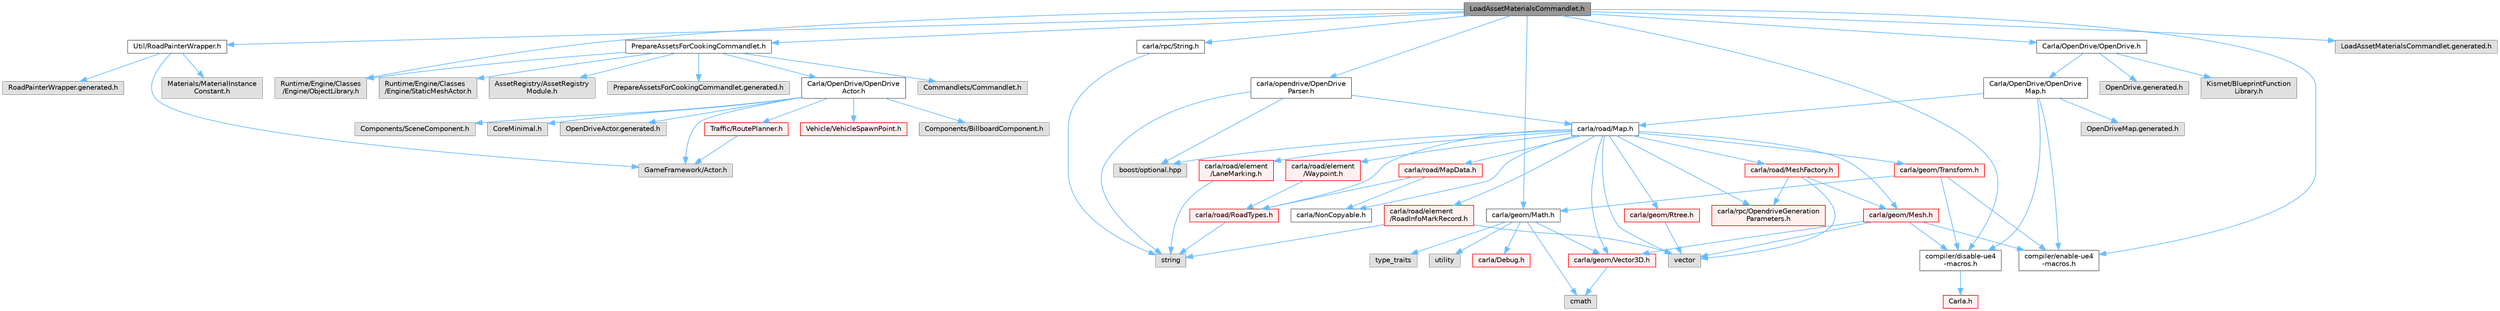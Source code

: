 digraph "LoadAssetMaterialsCommandlet.h"
{
 // INTERACTIVE_SVG=YES
 // LATEX_PDF_SIZE
  bgcolor="transparent";
  edge [fontname=Helvetica,fontsize=10,labelfontname=Helvetica,labelfontsize=10];
  node [fontname=Helvetica,fontsize=10,shape=box,height=0.2,width=0.4];
  Node1 [id="Node000001",label="LoadAssetMaterialsCommandlet.h",height=0.2,width=0.4,color="gray40", fillcolor="grey60", style="filled", fontcolor="black",tooltip=" "];
  Node1 -> Node2 [id="edge1_Node000001_Node000002",color="steelblue1",style="solid",tooltip=" "];
  Node2 [id="Node000002",label="PrepareAssetsForCookingCommandlet.h",height=0.2,width=0.4,color="grey40", fillcolor="white", style="filled",URL="$dd/d0c/PrepareAssetsForCookingCommandlet_8h.html",tooltip=" "];
  Node2 -> Node3 [id="edge2_Node000002_Node000003",color="steelblue1",style="solid",tooltip=" "];
  Node3 [id="Node000003",label="Carla/OpenDrive/OpenDrive\lActor.h",height=0.2,width=0.4,color="grey40", fillcolor="white", style="filled",URL="$df/d3a/OpenDriveActor_8h.html",tooltip=" "];
  Node3 -> Node4 [id="edge3_Node000003_Node000004",color="steelblue1",style="solid",tooltip=" "];
  Node4 [id="Node000004",label="GameFramework/Actor.h",height=0.2,width=0.4,color="grey60", fillcolor="#E0E0E0", style="filled",tooltip=" "];
  Node3 -> Node5 [id="edge4_Node000003_Node000005",color="steelblue1",style="solid",tooltip=" "];
  Node5 [id="Node000005",label="Traffic/RoutePlanner.h",height=0.2,width=0.4,color="red", fillcolor="#FFF0F0", style="filled",URL="$d3/d24/RoutePlanner_8h.html",tooltip=" "];
  Node5 -> Node4 [id="edge5_Node000005_Node000004",color="steelblue1",style="solid",tooltip=" "];
  Node3 -> Node9 [id="edge6_Node000003_Node000009",color="steelblue1",style="solid",tooltip=" "];
  Node9 [id="Node000009",label="Vehicle/VehicleSpawnPoint.h",height=0.2,width=0.4,color="red", fillcolor="#FFF0F0", style="filled",URL="$d9/d67/VehicleSpawnPoint_8h.html",tooltip=" "];
  Node3 -> Node12 [id="edge7_Node000003_Node000012",color="steelblue1",style="solid",tooltip=" "];
  Node12 [id="Node000012",label="Components/BillboardComponent.h",height=0.2,width=0.4,color="grey60", fillcolor="#E0E0E0", style="filled",tooltip=" "];
  Node3 -> Node13 [id="edge8_Node000003_Node000013",color="steelblue1",style="solid",tooltip=" "];
  Node13 [id="Node000013",label="Components/SceneComponent.h",height=0.2,width=0.4,color="grey60", fillcolor="#E0E0E0", style="filled",tooltip=" "];
  Node3 -> Node14 [id="edge9_Node000003_Node000014",color="steelblue1",style="solid",tooltip=" "];
  Node14 [id="Node000014",label="CoreMinimal.h",height=0.2,width=0.4,color="grey60", fillcolor="#E0E0E0", style="filled",tooltip=" "];
  Node3 -> Node15 [id="edge10_Node000003_Node000015",color="steelblue1",style="solid",tooltip=" "];
  Node15 [id="Node000015",label="OpenDriveActor.generated.h",height=0.2,width=0.4,color="grey60", fillcolor="#E0E0E0", style="filled",tooltip=" "];
  Node2 -> Node16 [id="edge11_Node000002_Node000016",color="steelblue1",style="solid",tooltip=" "];
  Node16 [id="Node000016",label="Commandlets/Commandlet.h",height=0.2,width=0.4,color="grey60", fillcolor="#E0E0E0", style="filled",tooltip=" "];
  Node2 -> Node17 [id="edge12_Node000002_Node000017",color="steelblue1",style="solid",tooltip=" "];
  Node17 [id="Node000017",label="Runtime/Engine/Classes\l/Engine/ObjectLibrary.h",height=0.2,width=0.4,color="grey60", fillcolor="#E0E0E0", style="filled",tooltip=" "];
  Node2 -> Node18 [id="edge13_Node000002_Node000018",color="steelblue1",style="solid",tooltip=" "];
  Node18 [id="Node000018",label="Runtime/Engine/Classes\l/Engine/StaticMeshActor.h",height=0.2,width=0.4,color="grey60", fillcolor="#E0E0E0", style="filled",tooltip=" "];
  Node2 -> Node19 [id="edge14_Node000002_Node000019",color="steelblue1",style="solid",tooltip=" "];
  Node19 [id="Node000019",label="AssetRegistry/AssetRegistry\lModule.h",height=0.2,width=0.4,color="grey60", fillcolor="#E0E0E0", style="filled",tooltip=" "];
  Node2 -> Node20 [id="edge15_Node000002_Node000020",color="steelblue1",style="solid",tooltip=" "];
  Node20 [id="Node000020",label="PrepareAssetsForCookingCommandlet.generated.h",height=0.2,width=0.4,color="grey60", fillcolor="#E0E0E0", style="filled",tooltip=" "];
  Node1 -> Node21 [id="edge16_Node000001_Node000021",color="steelblue1",style="solid",tooltip=" "];
  Node21 [id="Node000021",label="Util/RoadPainterWrapper.h",height=0.2,width=0.4,color="grey40", fillcolor="white", style="filled",URL="$d7/d10/RoadPainterWrapper_8h.html",tooltip=" "];
  Node21 -> Node4 [id="edge17_Node000021_Node000004",color="steelblue1",style="solid",tooltip=" "];
  Node21 -> Node22 [id="edge18_Node000021_Node000022",color="steelblue1",style="solid",tooltip=" "];
  Node22 [id="Node000022",label="Materials/MaterialInstance\lConstant.h",height=0.2,width=0.4,color="grey60", fillcolor="#E0E0E0", style="filled",tooltip=" "];
  Node21 -> Node23 [id="edge19_Node000021_Node000023",color="steelblue1",style="solid",tooltip=" "];
  Node23 [id="Node000023",label="RoadPainterWrapper.generated.h",height=0.2,width=0.4,color="grey60", fillcolor="#E0E0E0", style="filled",tooltip=" "];
  Node1 -> Node17 [id="edge20_Node000001_Node000017",color="steelblue1",style="solid",tooltip=" "];
  Node1 -> Node24 [id="edge21_Node000001_Node000024",color="steelblue1",style="solid",tooltip=" "];
  Node24 [id="Node000024",label="Carla/OpenDrive/OpenDrive.h",height=0.2,width=0.4,color="grey40", fillcolor="white", style="filled",URL="$d1/d9b/Unreal_2CarlaUE4_2Plugins_2Carla_2Source_2Carla_2OpenDrive_2OpenDrive_8h.html",tooltip=" "];
  Node24 -> Node25 [id="edge22_Node000024_Node000025",color="steelblue1",style="solid",tooltip=" "];
  Node25 [id="Node000025",label="Carla/OpenDrive/OpenDrive\lMap.h",height=0.2,width=0.4,color="grey40", fillcolor="white", style="filled",URL="$d6/d95/OpenDriveMap_8h.html",tooltip=" "];
  Node25 -> Node26 [id="edge23_Node000025_Node000026",color="steelblue1",style="solid",tooltip=" "];
  Node26 [id="Node000026",label="compiler/disable-ue4\l-macros.h",height=0.2,width=0.4,color="grey40", fillcolor="white", style="filled",URL="$d2/d02/disable-ue4-macros_8h.html",tooltip=" "];
  Node26 -> Node27 [id="edge24_Node000026_Node000027",color="steelblue1",style="solid",tooltip=" "];
  Node27 [id="Node000027",label="Carla.h",height=0.2,width=0.4,color="red", fillcolor="#FFF0F0", style="filled",URL="$d7/d7d/Carla_8h.html",tooltip=" "];
  Node25 -> Node31 [id="edge25_Node000025_Node000031",color="steelblue1",style="solid",tooltip=" "];
  Node31 [id="Node000031",label="carla/road/Map.h",height=0.2,width=0.4,color="grey40", fillcolor="white", style="filled",URL="$df/d64/road_2Map_8h.html",tooltip=" "];
  Node31 -> Node32 [id="edge26_Node000031_Node000032",color="steelblue1",style="solid",tooltip=" "];
  Node32 [id="Node000032",label="carla/geom/Mesh.h",height=0.2,width=0.4,color="red", fillcolor="#FFF0F0", style="filled",URL="$d9/d31/Mesh_8h.html",tooltip=" "];
  Node32 -> Node33 [id="edge27_Node000032_Node000033",color="steelblue1",style="solid",tooltip=" "];
  Node33 [id="Node000033",label="vector",height=0.2,width=0.4,color="grey60", fillcolor="#E0E0E0", style="filled",tooltip=" "];
  Node32 -> Node34 [id="edge28_Node000032_Node000034",color="steelblue1",style="solid",tooltip=" "];
  Node34 [id="Node000034",label="carla/geom/Vector3D.h",height=0.2,width=0.4,color="red", fillcolor="#FFF0F0", style="filled",URL="$de/d70/geom_2Vector3D_8h.html",tooltip=" "];
  Node34 -> Node50 [id="edge29_Node000034_Node000050",color="steelblue1",style="solid",tooltip=" "];
  Node50 [id="Node000050",label="cmath",height=0.2,width=0.4,color="grey60", fillcolor="#E0E0E0", style="filled",tooltip=" "];
  Node32 -> Node52 [id="edge30_Node000032_Node000052",color="steelblue1",style="solid",tooltip=" "];
  Node52 [id="Node000052",label="compiler/enable-ue4\l-macros.h",height=0.2,width=0.4,color="grey40", fillcolor="white", style="filled",URL="$d9/da2/enable-ue4-macros_8h.html",tooltip=" "];
  Node32 -> Node26 [id="edge31_Node000032_Node000026",color="steelblue1",style="solid",tooltip=" "];
  Node31 -> Node55 [id="edge32_Node000031_Node000055",color="steelblue1",style="solid",tooltip=" "];
  Node55 [id="Node000055",label="carla/geom/Rtree.h",height=0.2,width=0.4,color="red", fillcolor="#FFF0F0", style="filled",URL="$d5/d30/Rtree_8h.html",tooltip=" "];
  Node55 -> Node33 [id="edge33_Node000055_Node000033",color="steelblue1",style="solid",tooltip=" "];
  Node31 -> Node59 [id="edge34_Node000031_Node000059",color="steelblue1",style="solid",tooltip=" "];
  Node59 [id="Node000059",label="carla/geom/Transform.h",height=0.2,width=0.4,color="red", fillcolor="#FFF0F0", style="filled",URL="$de/d17/geom_2Transform_8h.html",tooltip=" "];
  Node59 -> Node62 [id="edge35_Node000059_Node000062",color="steelblue1",style="solid",tooltip=" "];
  Node62 [id="Node000062",label="carla/geom/Math.h",height=0.2,width=0.4,color="grey40", fillcolor="white", style="filled",URL="$db/d8a/Math_8h.html",tooltip=" "];
  Node62 -> Node37 [id="edge36_Node000062_Node000037",color="steelblue1",style="solid",tooltip=" "];
  Node37 [id="Node000037",label="carla/Debug.h",height=0.2,width=0.4,color="red", fillcolor="#FFF0F0", style="filled",URL="$d4/deb/Debug_8h.html",tooltip=" "];
  Node62 -> Node34 [id="edge37_Node000062_Node000034",color="steelblue1",style="solid",tooltip=" "];
  Node62 -> Node50 [id="edge38_Node000062_Node000050",color="steelblue1",style="solid",tooltip=" "];
  Node62 -> Node48 [id="edge39_Node000062_Node000048",color="steelblue1",style="solid",tooltip=" "];
  Node48 [id="Node000048",label="type_traits",height=0.2,width=0.4,color="grey60", fillcolor="#E0E0E0", style="filled",tooltip=" "];
  Node62 -> Node63 [id="edge40_Node000062_Node000063",color="steelblue1",style="solid",tooltip=" "];
  Node63 [id="Node000063",label="utility",height=0.2,width=0.4,color="grey60", fillcolor="#E0E0E0", style="filled",tooltip=" "];
  Node59 -> Node52 [id="edge41_Node000059_Node000052",color="steelblue1",style="solid",tooltip=" "];
  Node59 -> Node26 [id="edge42_Node000059_Node000026",color="steelblue1",style="solid",tooltip=" "];
  Node31 -> Node68 [id="edge43_Node000031_Node000068",color="steelblue1",style="solid",tooltip=" "];
  Node68 [id="Node000068",label="carla/NonCopyable.h",height=0.2,width=0.4,color="grey40", fillcolor="white", style="filled",URL="$d4/dd8/LibCarla_2source_2carla_2NonCopyable_8h.html",tooltip=" "];
  Node31 -> Node69 [id="edge44_Node000031_Node000069",color="steelblue1",style="solid",tooltip=" "];
  Node69 [id="Node000069",label="carla/road/element\l/LaneMarking.h",height=0.2,width=0.4,color="red", fillcolor="#FFF0F0", style="filled",URL="$d5/d4c/LaneMarking_8h.html",tooltip=" "];
  Node69 -> Node70 [id="edge45_Node000069_Node000070",color="steelblue1",style="solid",tooltip=" "];
  Node70 [id="Node000070",label="string",height=0.2,width=0.4,color="grey60", fillcolor="#E0E0E0", style="filled",tooltip=" "];
  Node31 -> Node71 [id="edge46_Node000031_Node000071",color="steelblue1",style="solid",tooltip=" "];
  Node71 [id="Node000071",label="carla/road/element\l/RoadInfoMarkRecord.h",height=0.2,width=0.4,color="red", fillcolor="#FFF0F0", style="filled",URL="$dd/d32/RoadInfoMarkRecord_8h.html",tooltip=" "];
  Node71 -> Node70 [id="edge47_Node000071_Node000070",color="steelblue1",style="solid",tooltip=" "];
  Node71 -> Node33 [id="edge48_Node000071_Node000033",color="steelblue1",style="solid",tooltip=" "];
  Node31 -> Node76 [id="edge49_Node000031_Node000076",color="steelblue1",style="solid",tooltip=" "];
  Node76 [id="Node000076",label="carla/road/element\l/Waypoint.h",height=0.2,width=0.4,color="red", fillcolor="#FFF0F0", style="filled",URL="$d3/dbb/road_2element_2Waypoint_8h.html",tooltip=" "];
  Node76 -> Node77 [id="edge50_Node000076_Node000077",color="steelblue1",style="solid",tooltip=" "];
  Node77 [id="Node000077",label="carla/road/RoadTypes.h",height=0.2,width=0.4,color="red", fillcolor="#FFF0F0", style="filled",URL="$d6/dbb/RoadTypes_8h.html",tooltip=" "];
  Node77 -> Node70 [id="edge51_Node000077_Node000070",color="steelblue1",style="solid",tooltip=" "];
  Node31 -> Node79 [id="edge52_Node000031_Node000079",color="steelblue1",style="solid",tooltip=" "];
  Node79 [id="Node000079",label="carla/road/MapData.h",height=0.2,width=0.4,color="red", fillcolor="#FFF0F0", style="filled",URL="$d5/db7/MapData_8h.html",tooltip=" "];
  Node79 -> Node68 [id="edge53_Node000079_Node000068",color="steelblue1",style="solid",tooltip=" "];
  Node79 -> Node77 [id="edge54_Node000079_Node000077",color="steelblue1",style="solid",tooltip=" "];
  Node31 -> Node77 [id="edge55_Node000031_Node000077",color="steelblue1",style="solid",tooltip=" "];
  Node31 -> Node111 [id="edge56_Node000031_Node000111",color="steelblue1",style="solid",tooltip=" "];
  Node111 [id="Node000111",label="carla/road/MeshFactory.h",height=0.2,width=0.4,color="red", fillcolor="#FFF0F0", style="filled",URL="$d9/d87/MeshFactory_8h.html",tooltip=" "];
  Node111 -> Node33 [id="edge57_Node000111_Node000033",color="steelblue1",style="solid",tooltip=" "];
  Node111 -> Node32 [id="edge58_Node000111_Node000032",color="steelblue1",style="solid",tooltip=" "];
  Node111 -> Node112 [id="edge59_Node000111_Node000112",color="steelblue1",style="solid",tooltip=" "];
  Node112 [id="Node000112",label="carla/rpc/OpendriveGeneration\lParameters.h",height=0.2,width=0.4,color="red", fillcolor="#FFF0F0", style="filled",URL="$d9/d3b/OpendriveGenerationParameters_8h.html",tooltip=" "];
  Node31 -> Node34 [id="edge60_Node000031_Node000034",color="steelblue1",style="solid",tooltip=" "];
  Node31 -> Node112 [id="edge61_Node000031_Node000112",color="steelblue1",style="solid",tooltip=" "];
  Node31 -> Node113 [id="edge62_Node000031_Node000113",color="steelblue1",style="solid",tooltip=" "];
  Node113 [id="Node000113",label="boost/optional.hpp",height=0.2,width=0.4,color="grey60", fillcolor="#E0E0E0", style="filled",tooltip=" "];
  Node31 -> Node33 [id="edge63_Node000031_Node000033",color="steelblue1",style="solid",tooltip=" "];
  Node25 -> Node52 [id="edge64_Node000025_Node000052",color="steelblue1",style="solid",tooltip=" "];
  Node25 -> Node114 [id="edge65_Node000025_Node000114",color="steelblue1",style="solid",tooltip=" "];
  Node114 [id="Node000114",label="OpenDriveMap.generated.h",height=0.2,width=0.4,color="grey60", fillcolor="#E0E0E0", style="filled",tooltip=" "];
  Node24 -> Node115 [id="edge66_Node000024_Node000115",color="steelblue1",style="solid",tooltip=" "];
  Node115 [id="Node000115",label="Kismet/BlueprintFunction\lLibrary.h",height=0.2,width=0.4,color="grey60", fillcolor="#E0E0E0", style="filled",tooltip=" "];
  Node24 -> Node116 [id="edge67_Node000024_Node000116",color="steelblue1",style="solid",tooltip=" "];
  Node116 [id="Node000116",label="OpenDrive.generated.h",height=0.2,width=0.4,color="grey60", fillcolor="#E0E0E0", style="filled",tooltip=" "];
  Node1 -> Node117 [id="edge68_Node000001_Node000117",color="steelblue1",style="solid",tooltip=" "];
  Node117 [id="Node000117",label="carla/opendrive/OpenDrive\lParser.h",height=0.2,width=0.4,color="grey40", fillcolor="white", style="filled",URL="$d1/dd9/OpenDriveParser_8h.html",tooltip=" "];
  Node117 -> Node31 [id="edge69_Node000117_Node000031",color="steelblue1",style="solid",tooltip=" "];
  Node117 -> Node113 [id="edge70_Node000117_Node000113",color="steelblue1",style="solid",tooltip=" "];
  Node117 -> Node70 [id="edge71_Node000117_Node000070",color="steelblue1",style="solid",tooltip=" "];
  Node1 -> Node26 [id="edge72_Node000001_Node000026",color="steelblue1",style="solid",tooltip=" "];
  Node1 -> Node62 [id="edge73_Node000001_Node000062",color="steelblue1",style="solid",tooltip=" "];
  Node1 -> Node118 [id="edge74_Node000001_Node000118",color="steelblue1",style="solid",tooltip=" "];
  Node118 [id="Node000118",label="carla/rpc/String.h",height=0.2,width=0.4,color="grey40", fillcolor="white", style="filled",URL="$d3/d80/rpc_2String_8h.html",tooltip=" "];
  Node118 -> Node70 [id="edge75_Node000118_Node000070",color="steelblue1",style="solid",tooltip=" "];
  Node1 -> Node52 [id="edge76_Node000001_Node000052",color="steelblue1",style="solid",tooltip=" "];
  Node1 -> Node119 [id="edge77_Node000001_Node000119",color="steelblue1",style="solid",tooltip=" "];
  Node119 [id="Node000119",label="LoadAssetMaterialsCommandlet.generated.h",height=0.2,width=0.4,color="grey60", fillcolor="#E0E0E0", style="filled",tooltip=" "];
}
